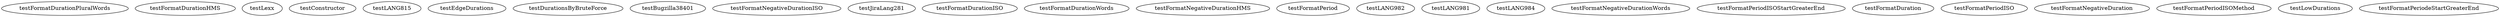 digraph G {
testFormatDurationPluralWords;
testFormatDurationHMS;
testLexx;
testConstructor;
testLANG815;
testEdgeDurations;
testDurationsByBruteForce;
testBugzilla38401;
testFormatNegativeDurationISO;
testJiraLang281;
testFormatDurationISO;
testFormatDurationWords;
testFormatNegativeDurationHMS;
testFormatPeriod;
testLANG982;
testLANG981;
testLANG984;
testFormatNegativeDurationWords;
testFormatPeriodISOStartGreaterEnd;
testFormatDuration;
testFormatPeriodISO;
testFormatNegativeDuration;
testFormatPeriodISOMethod;
testLowDurations;
testFormatPeriodeStartGreaterEnd;
}
